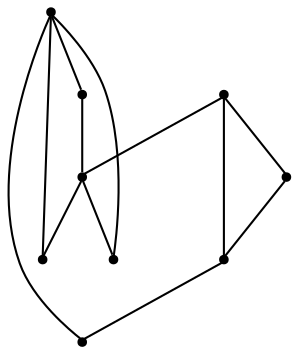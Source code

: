 graph {
  node [shape=point,comment="{\"directed\":false,\"doi\":\"10.1007/978-3-319-03841-4_36\",\"figure\":\"1 (1)\"}"]

  v0 [pos="713.1098629963863,927.5532534636543"]
  v1 [pos="708.1646117400913,752.0536752197835"]
  v2 [pos="714.9277960451232,1044.1379553893655"]
  v3 [pos="651.2820064544832,692.731338454432"]
  v4 [pos="653.7546320826307,1132.7160031340286"]
  v5 [pos="683.4342835125444,774.299098437353"]
  v6 [pos="656.2271940866208,799.0195207615656"]
  v7 [pos="569.664810122784,858.3419847043027"]
  v8 [pos="569.664810122784,994.2933384379394"]

  v7 -- v8 [id="-2",pos="569.664810122784,858.3419847043027 569.664810122784,994.2933384379394 569.664810122784,994.2933384379394 569.664810122784,994.2933384379394"]
  v7 -- v3 [id="-3",pos="569.664810122784,858.3419847043027 566.6625770086293,844.5105537479709 566.6625770086293,844.5105537479709 566.6625770086293,844.5105537479709 566.6625770086293,829.2664363892657 566.6625770086293,798.7780744944693 574.9060409591973,772.0029107352597 583.1536404799949,745.227683387357 599.6405683811311,722.1530636138391 613.6548070299623,709.3843268939345 627.6691093029509,696.6113933202957 639.2107223236347,694.1400823578433 651.2820064544832,692.731338454432"]
  v8 -- v4 [id="-4",pos="569.664810122784,994.2933384379394 574.1221913403111,1014.4675507490402 574.1221913403111,1014.4675507490402 574.1221913403111,1014.4675507490402 578.6587846337727,1029.2991046679454 587.7278356504664,1058.9581428294075 601.7420742992977,1081.6160023093912 615.7563765722864,1104.2738617893751 634.7158664774125,1119.9306061765733 653.7546320826307,1132.7160031340286"]
  v3 -- v5 [id="-6",pos="651.2820064544832,692.731338454432 659.8214499851697,709.7926934800005 659.8214499851697,709.7926934800005 659.8214499851697,709.7926934800005 664.75962631602,723.3753024491432 673.4016580052951,747.1231708545731 683.4342835125444,774.299098437353"]
  v0 -- v5 [id="-8",pos="713.1098629963863,927.5532534636543 711.3460741055774,907.5417010290962 711.3460741055774,907.5417010290962 711.3460741055774,907.5417010290962 707.6350678782414,886.1173986034715 700.2172546179564,843.2728634285706 689.9098230020742,803.7247660957223 687.324631761057,793.800717671882 684.5575274432988,784.0847222401267 683.4342835125444,774.299098437353"]
  v0 -- v1 [id="-9",pos="713.1098629963863,927.5532534636543 720.0023315892083,901.7698825482429 720.0023315892083,901.7698825482429 720.0023315892083,901.7698825482429 720.0023315892083,877.0533391342998 720.0023315892083,827.6160554526793 717.116912427998,794.2481431867503 715.5340867897489,775.9415378147626 713.082986262784,762.4704590935755 708.1646117400913,752.0536752197835"]
  v3 -- v6 [id="-10",pos="651.2820064544832,692.731338454432 648.2797733403285,705.2627621722816 648.2797733403285,705.2627621722816 648.2797733403285,705.2627621722816 645.8071477121811,718.8566257717864 640.8577608856566,746.044416559489 650.3396054354131,785.1841473062714 651.4658810456224,789.8327648514498 652.7956528012268,794.6499560010554 656.2271940866208,799.0195207615656"]
  v1 -- v3 [id="-11",pos="708.1646117400913,752.0536752197835 706.1636600820209,742.7617675281169 702.1293872930407,735.6657545969424 696.9190419236833,729.1583119716656 685.3773652788421,714.7351246388266 668.0649139357378,703.2040146496292 651.2820064544832,692.731338454432"]
  v7 -- v4 [id="-12",pos="569.664810122784,858.3419847043027 581.9153235049638,886.942398305686 581.9153235049638,886.942398305686 581.9153235049638,886.942398305686 587.2733682943216,914.1301890933886 597.9935934432666,968.5099039338351 610.3566579598465,1014.2382499222956 622.7239216708134,1059.966595910756 636.7381603196446,1097.043509458538 643.7473792412537,1115.5840010706029 653.7546320826307,1132.7160031340286 653.7546320826307,1132.7160031340286 653.7546320826307,1132.7160031340286"]
  v4 -- v2 [id="-15",pos="653.7546320826307,1132.7160031340286 661.4684885471914,1121.7641861375223 661.4684885471914,1121.7641861375223 661.4684885471914,1121.7641861375223 669.7118888736021,1114.3463107512025 686.1988167747382,1099.5147568322973 697.7404297954221,1083.4496458590331 705.991514327356,1071.9689132427497 711.7127557183871,1059.8561210905655 714.9277960451232,1044.1379553893655"]
  v6 -- v0 [id="-16",pos="656.2271940866208,799.0195207615656 665.3317625310784,836.0950270573269 685.1461709958379,878.4374830557028 695.6806613244948,900.9489525223768 713.1098629963863,927.5532534636543 713.1098629963863,927.5532534636543 713.1098629963863,927.5532534636543"]
  v0 -- v2 [id="-24",pos="713.1098629963863,927.5532534636543 720.4151251222711,944.2059875483849 720.4151251222711,944.2059875483849 720.4151251222711,944.2059875483849 720.8237830851044,961.9172190158085 721.6493701512301,997.348012069431 718.7639509900198,1023.7148092425746 717.9405527391955,1031.2389940552655 716.8152969434433,1038.0250625554202 714.9277960451232,1044.1379553893655"]
}